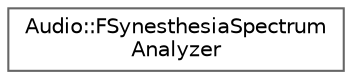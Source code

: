 digraph "Graphical Class Hierarchy"
{
 // INTERACTIVE_SVG=YES
 // LATEX_PDF_SIZE
  bgcolor="transparent";
  edge [fontname=Helvetica,fontsize=10,labelfontname=Helvetica,labelfontsize=10];
  node [fontname=Helvetica,fontsize=10,shape=box,height=0.2,width=0.4];
  rankdir="LR";
  Node0 [id="Node000000",label="Audio::FSynesthesiaSpectrum\lAnalyzer",height=0.2,width=0.4,color="grey40", fillcolor="white", style="filled",URL="$d6/de6/classAudio_1_1FSynesthesiaSpectrumAnalyzer.html",tooltip=" "];
}
